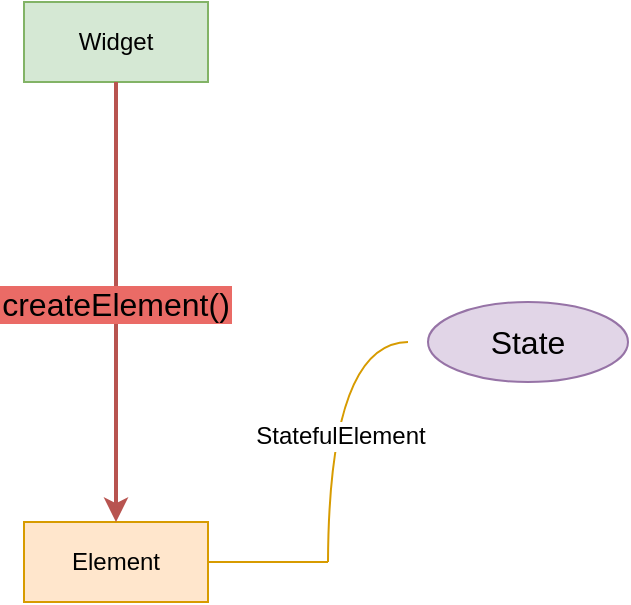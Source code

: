 <mxfile version="12.3.3" type="github" pages="1"><diagram name="Page-1" id="c7558073-3199-34d8-9f00-42111426c3f3"><mxGraphModel dx="907" dy="541" grid="1" gridSize="10" guides="1" tooltips="1" connect="1" arrows="1" fold="1" page="1" pageScale="1" pageWidth="826" pageHeight="1169" background="#ffffff" math="0" shadow="0"><root><mxCell id="0"/><mxCell id="1" parent="0"/><mxCell id="bBKJvXEdyRgA-8yyMrmf-96" value="Widget" style="rounded=0;whiteSpace=wrap;html=1;fillColor=#d5e8d4;strokeColor=#82b366;" vertex="1" parent="1"><mxGeometry x="338" y="310" width="92" height="40" as="geometry"/></mxCell><mxCell id="bBKJvXEdyRgA-8yyMrmf-151" style="edgeStyle=orthogonalEdgeStyle;curved=1;comic=0;jumpSize=11;orthogonalLoop=1;jettySize=auto;html=0;shadow=0;labelBackgroundColor=#EA6B66;startArrow=none;startFill=0;endArrow=none;endFill=0;strokeColor=#d79b00;strokeWidth=1;fontSize=16;fontColor=#000000;fillColor=#ffe6cc;" edge="1" parent="1" source="bBKJvXEdyRgA-8yyMrmf-105"><mxGeometry relative="1" as="geometry"><mxPoint x="490" y="590" as="targetPoint"/></mxGeometry></mxCell><mxCell id="bBKJvXEdyRgA-8yyMrmf-105" value="Element" style="rounded=0;whiteSpace=wrap;html=1;fillColor=#ffe6cc;strokeColor=#d79b00;" vertex="1" parent="1"><mxGeometry x="338" y="570" width="92" height="40" as="geometry"/></mxCell><mxCell id="bBKJvXEdyRgA-8yyMrmf-128" value="createElement()" style="edgeStyle=orthogonalEdgeStyle;curved=1;comic=0;jumpSize=11;orthogonalLoop=1;jettySize=auto;entryX=0.5;entryY=1;entryDx=0;entryDy=0;shadow=0;startArrow=classic;startFill=1;endArrow=none;endFill=0;strokeColor=#b85450;strokeWidth=2;fillColor=#f8cecc;labelBackgroundColor=#EA6B66;labelBorderColor=#EA6B66;spacingTop=0;spacingLeft=0;spacing=7;spacingBottom=0;fontSize=16;fontColor=#000000;" edge="1" parent="1" source="bBKJvXEdyRgA-8yyMrmf-105" target="bBKJvXEdyRgA-8yyMrmf-96"><mxGeometry relative="1" as="geometry"/></mxCell><mxCell id="bBKJvXEdyRgA-8yyMrmf-152" style="edgeStyle=orthogonalEdgeStyle;curved=1;comic=0;jumpSize=11;orthogonalLoop=1;jettySize=auto;html=0;shadow=0;labelBackgroundColor=#EA6B66;startArrow=none;startFill=0;endArrow=none;endFill=0;strokeColor=#d79b00;strokeWidth=1;fontSize=16;fontColor=#000000;fillColor=#ffe6cc;" edge="1" parent="1"><mxGeometry relative="1" as="geometry"><mxPoint x="490" y="590" as="targetPoint"/><mxPoint x="530" y="480" as="sourcePoint"/></mxGeometry></mxCell><mxCell id="bBKJvXEdyRgA-8yyMrmf-154" value="StatefulElement" style="text;html=1;align=center;verticalAlign=middle;resizable=0;points=[];;labelBackgroundColor=#ffffff;fontSize=12;fontColor=#000000;" vertex="1" connectable="0" parent="bBKJvXEdyRgA-8yyMrmf-152"><mxGeometry x="0.147" y="5" relative="1" as="geometry"><mxPoint as="offset"/></mxGeometry></mxCell><mxCell id="bBKJvXEdyRgA-8yyMrmf-130" value="State" style="ellipse;whiteSpace=wrap;html=1;fontSize=16;fillColor=#e1d5e7;strokeColor=#9673a6;" vertex="1" parent="1"><mxGeometry x="540" y="460" width="100" height="40" as="geometry"/></mxCell></root></mxGraphModel></diagram></mxfile>